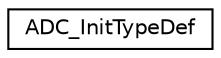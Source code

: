 digraph "Graphical Class Hierarchy"
{
 // LATEX_PDF_SIZE
  edge [fontname="Helvetica",fontsize="10",labelfontname="Helvetica",labelfontsize="10"];
  node [fontname="Helvetica",fontsize="10",shape=record];
  rankdir="LR";
  Node0 [label="ADC_InitTypeDef",height=0.2,width=0.4,color="black", fillcolor="white", style="filled",URL="$struct_a_d_c___init_type_def.html",tooltip="Structure definition of ADC and regular group initialization."];
}
